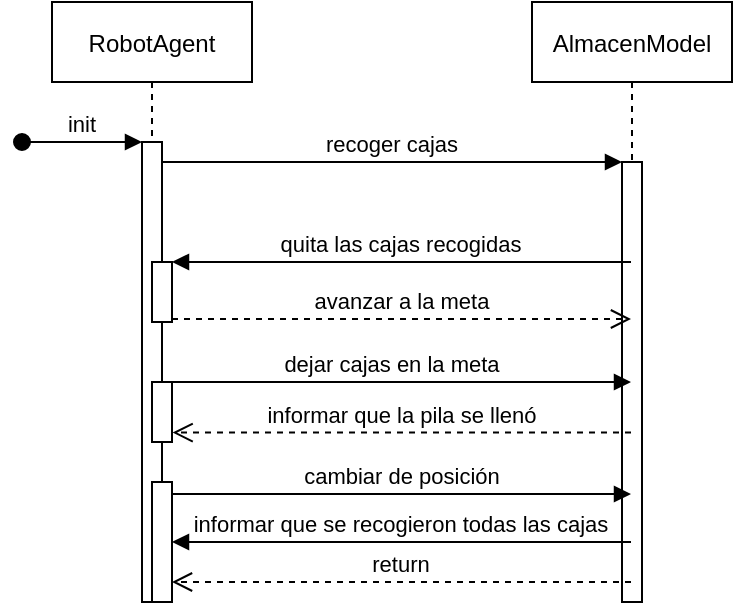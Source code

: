 <mxfile version="15.8.7" type="device"><diagram id="kgpKYQtTHZ0yAKxKKP6v" name="Page-1"><mxGraphModel dx="394" dy="313" grid="1" gridSize="10" guides="1" tooltips="1" connect="1" arrows="1" fold="1" page="1" pageScale="1" pageWidth="850" pageHeight="1100" math="0" shadow="0"><root><mxCell id="0"/><mxCell id="1" parent="0"/><mxCell id="BjxxJCXhRc5435sWIR_j-1" value="RobotAgent" style="shape=umlLifeline;perimeter=lifelinePerimeter;container=1;collapsible=0;recursiveResize=0;rounded=0;shadow=0;strokeWidth=1;" parent="1" vertex="1"><mxGeometry x="120" y="80" width="100" height="300" as="geometry"/></mxCell><mxCell id="BjxxJCXhRc5435sWIR_j-2" value="" style="points=[];perimeter=orthogonalPerimeter;rounded=0;shadow=0;strokeWidth=1;" parent="BjxxJCXhRc5435sWIR_j-1" vertex="1"><mxGeometry x="45" y="70" width="10" height="230" as="geometry"/></mxCell><mxCell id="BjxxJCXhRc5435sWIR_j-3" value="init" style="verticalAlign=bottom;startArrow=oval;endArrow=block;startSize=8;shadow=0;strokeWidth=1;" parent="BjxxJCXhRc5435sWIR_j-1" target="BjxxJCXhRc5435sWIR_j-2" edge="1"><mxGeometry relative="1" as="geometry"><mxPoint x="-15" y="70" as="sourcePoint"/></mxGeometry></mxCell><mxCell id="BjxxJCXhRc5435sWIR_j-4" value="" style="points=[];perimeter=orthogonalPerimeter;rounded=0;shadow=0;strokeWidth=1;" parent="BjxxJCXhRc5435sWIR_j-1" vertex="1"><mxGeometry x="50" y="130" width="10" height="30" as="geometry"/></mxCell><mxCell id="l3zvvD8DRNmKS-3tl-HE-2" value="" style="points=[];perimeter=orthogonalPerimeter;rounded=0;shadow=0;strokeWidth=1;" vertex="1" parent="BjxxJCXhRc5435sWIR_j-1"><mxGeometry x="50" y="190" width="10" height="30" as="geometry"/></mxCell><mxCell id="BjxxJCXhRc5435sWIR_j-5" value="" style="points=[];perimeter=orthogonalPerimeter;rounded=0;shadow=0;strokeWidth=1;" parent="BjxxJCXhRc5435sWIR_j-1" vertex="1"><mxGeometry x="50" y="240" width="10" height="60" as="geometry"/></mxCell><mxCell id="BjxxJCXhRc5435sWIR_j-8" value="AlmacenModel" style="shape=umlLifeline;perimeter=lifelinePerimeter;container=1;collapsible=0;recursiveResize=0;rounded=0;shadow=0;strokeWidth=1;" parent="1" vertex="1"><mxGeometry x="360" y="80" width="100" height="300" as="geometry"/></mxCell><mxCell id="BjxxJCXhRc5435sWIR_j-9" value="" style="points=[];perimeter=orthogonalPerimeter;rounded=0;shadow=0;strokeWidth=1;" parent="BjxxJCXhRc5435sWIR_j-8" vertex="1"><mxGeometry x="45" y="80" width="10" height="220" as="geometry"/></mxCell><mxCell id="BjxxJCXhRc5435sWIR_j-11" value="recoger cajas" style="verticalAlign=bottom;endArrow=block;entryX=0;entryY=0;shadow=0;strokeWidth=1;" parent="1" source="BjxxJCXhRc5435sWIR_j-2" target="BjxxJCXhRc5435sWIR_j-9" edge="1"><mxGeometry relative="1" as="geometry"><mxPoint x="275" y="160" as="sourcePoint"/></mxGeometry></mxCell><mxCell id="BjxxJCXhRc5435sWIR_j-12" value="quita las cajas recogidas" style="verticalAlign=bottom;endArrow=block;entryX=1;entryY=0;shadow=0;strokeWidth=1;" parent="1" target="BjxxJCXhRc5435sWIR_j-4" edge="1" source="BjxxJCXhRc5435sWIR_j-8"><mxGeometry relative="1" as="geometry"><mxPoint x="345" y="210" as="sourcePoint"/></mxGeometry></mxCell><mxCell id="BjxxJCXhRc5435sWIR_j-13" value="avanzar a la meta" style="verticalAlign=bottom;endArrow=open;dashed=1;endSize=8;exitX=1;exitY=0.95;shadow=0;strokeWidth=1;" parent="1" source="BjxxJCXhRc5435sWIR_j-4" edge="1" target="BjxxJCXhRc5435sWIR_j-8"><mxGeometry relative="1" as="geometry"><mxPoint x="345" y="238.5" as="targetPoint"/></mxGeometry></mxCell><mxCell id="BjxxJCXhRc5435sWIR_j-10" value="return" style="verticalAlign=bottom;endArrow=open;dashed=1;endSize=8;shadow=0;strokeWidth=1;" parent="1" edge="1" source="BjxxJCXhRc5435sWIR_j-8"><mxGeometry relative="1" as="geometry"><mxPoint x="180" y="370" as="targetPoint"/><mxPoint x="340" y="370.0" as="sourcePoint"/></mxGeometry></mxCell><mxCell id="l3zvvD8DRNmKS-3tl-HE-5" value="dejar cajas en la meta" style="verticalAlign=bottom;endArrow=block;shadow=0;strokeWidth=1;" edge="1" parent="1" target="BjxxJCXhRc5435sWIR_j-8"><mxGeometry relative="1" as="geometry"><mxPoint x="170" y="270.0" as="sourcePoint"/><mxPoint x="340" y="270.0" as="targetPoint"/></mxGeometry></mxCell><mxCell id="l3zvvD8DRNmKS-3tl-HE-4" value="informar que la pila se llenó" style="verticalAlign=bottom;endArrow=open;dashed=1;endSize=8;shadow=0;strokeWidth=1;entryX=1.029;entryY=0.842;entryDx=0;entryDy=0;entryPerimeter=0;" edge="1" parent="1" source="BjxxJCXhRc5435sWIR_j-8" target="l3zvvD8DRNmKS-3tl-HE-2"><mxGeometry relative="1" as="geometry"><mxPoint x="345" y="298.5" as="targetPoint"/></mxGeometry></mxCell><mxCell id="l3zvvD8DRNmKS-3tl-HE-1" value="cambiar de posición" style="verticalAlign=bottom;endArrow=block;shadow=0;strokeWidth=1;" edge="1" parent="1" target="BjxxJCXhRc5435sWIR_j-8"><mxGeometry relative="1" as="geometry"><mxPoint x="180" y="326" as="sourcePoint"/><mxPoint x="345" y="320.0" as="targetPoint"/></mxGeometry></mxCell><mxCell id="l3zvvD8DRNmKS-3tl-HE-6" value="informar que se recogieron todas las cajas" style="verticalAlign=bottom;endArrow=block;entryX=1;entryY=0;shadow=0;strokeWidth=1;" edge="1" parent="1" source="BjxxJCXhRc5435sWIR_j-8"><mxGeometry relative="1" as="geometry"><mxPoint x="345" y="350" as="sourcePoint"/><mxPoint x="180" y="350" as="targetPoint"/></mxGeometry></mxCell></root></mxGraphModel></diagram></mxfile>